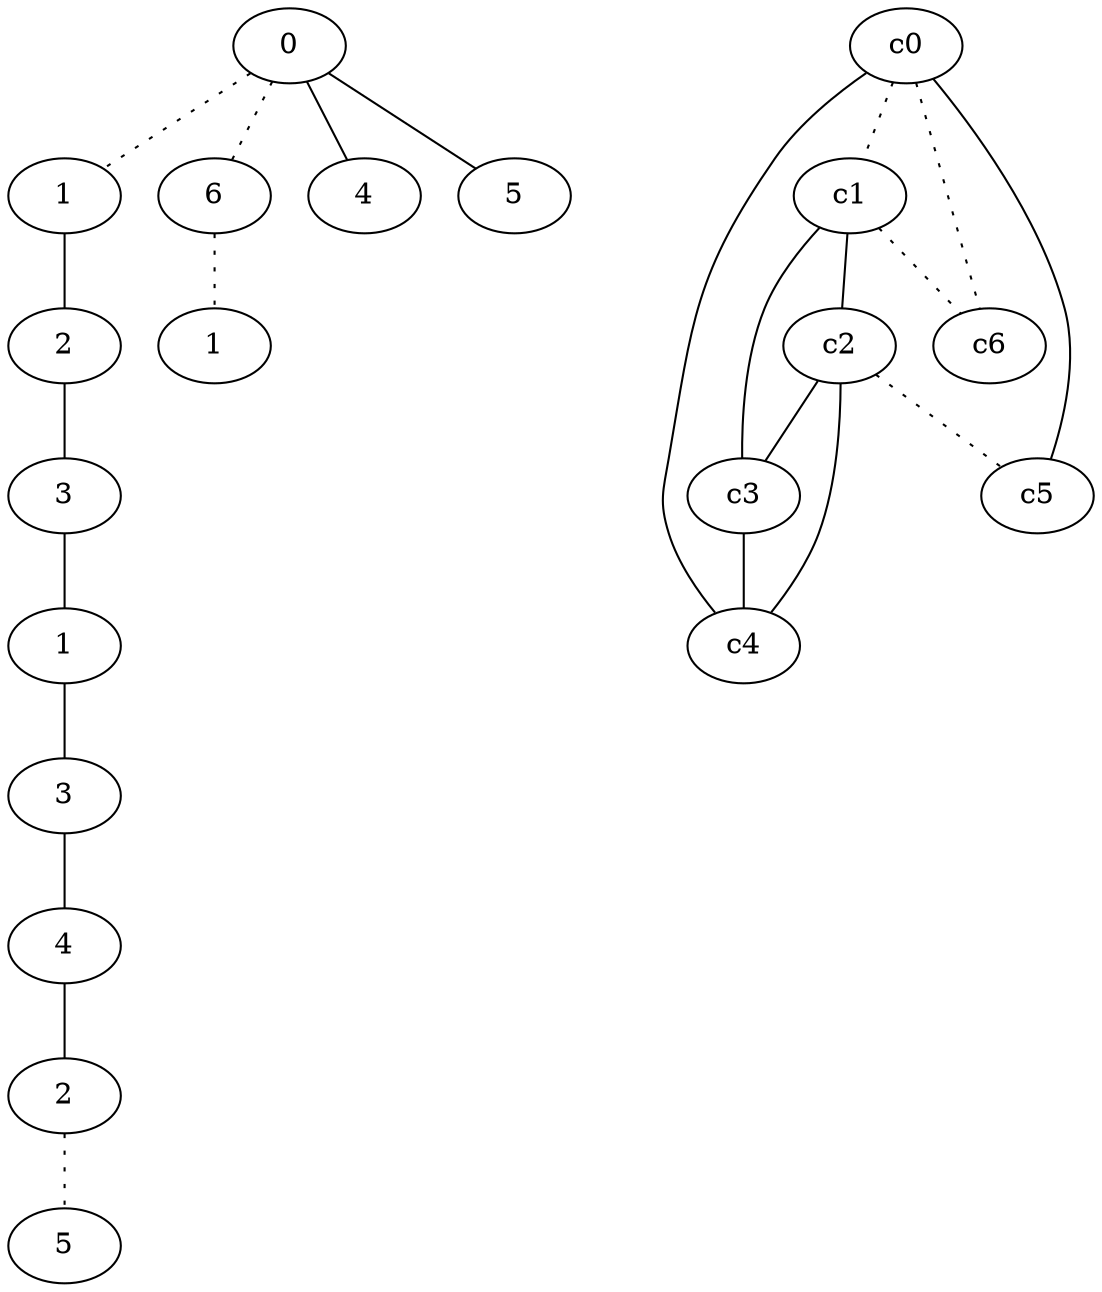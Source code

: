 graph {
a0[label=0];
a1[label=1];
a2[label=2];
a3[label=3];
a4[label=1];
a5[label=3];
a6[label=4];
a7[label=2];
a8[label=5];
a9[label=6];
a10[label=1];
a11[label=4];
a12[label=5];
a0 -- a1 [style=dotted];
a0 -- a9 [style=dotted];
a0 -- a11;
a0 -- a12;
a1 -- a2;
a2 -- a3;
a3 -- a4;
a4 -- a5;
a5 -- a6;
a6 -- a7;
a7 -- a8 [style=dotted];
a9 -- a10 [style=dotted];
c0 -- c1 [style=dotted];
c0 -- c4;
c0 -- c5;
c0 -- c6 [style=dotted];
c1 -- c2;
c1 -- c3;
c1 -- c6 [style=dotted];
c2 -- c3;
c2 -- c4;
c2 -- c5 [style=dotted];
c3 -- c4;
}
